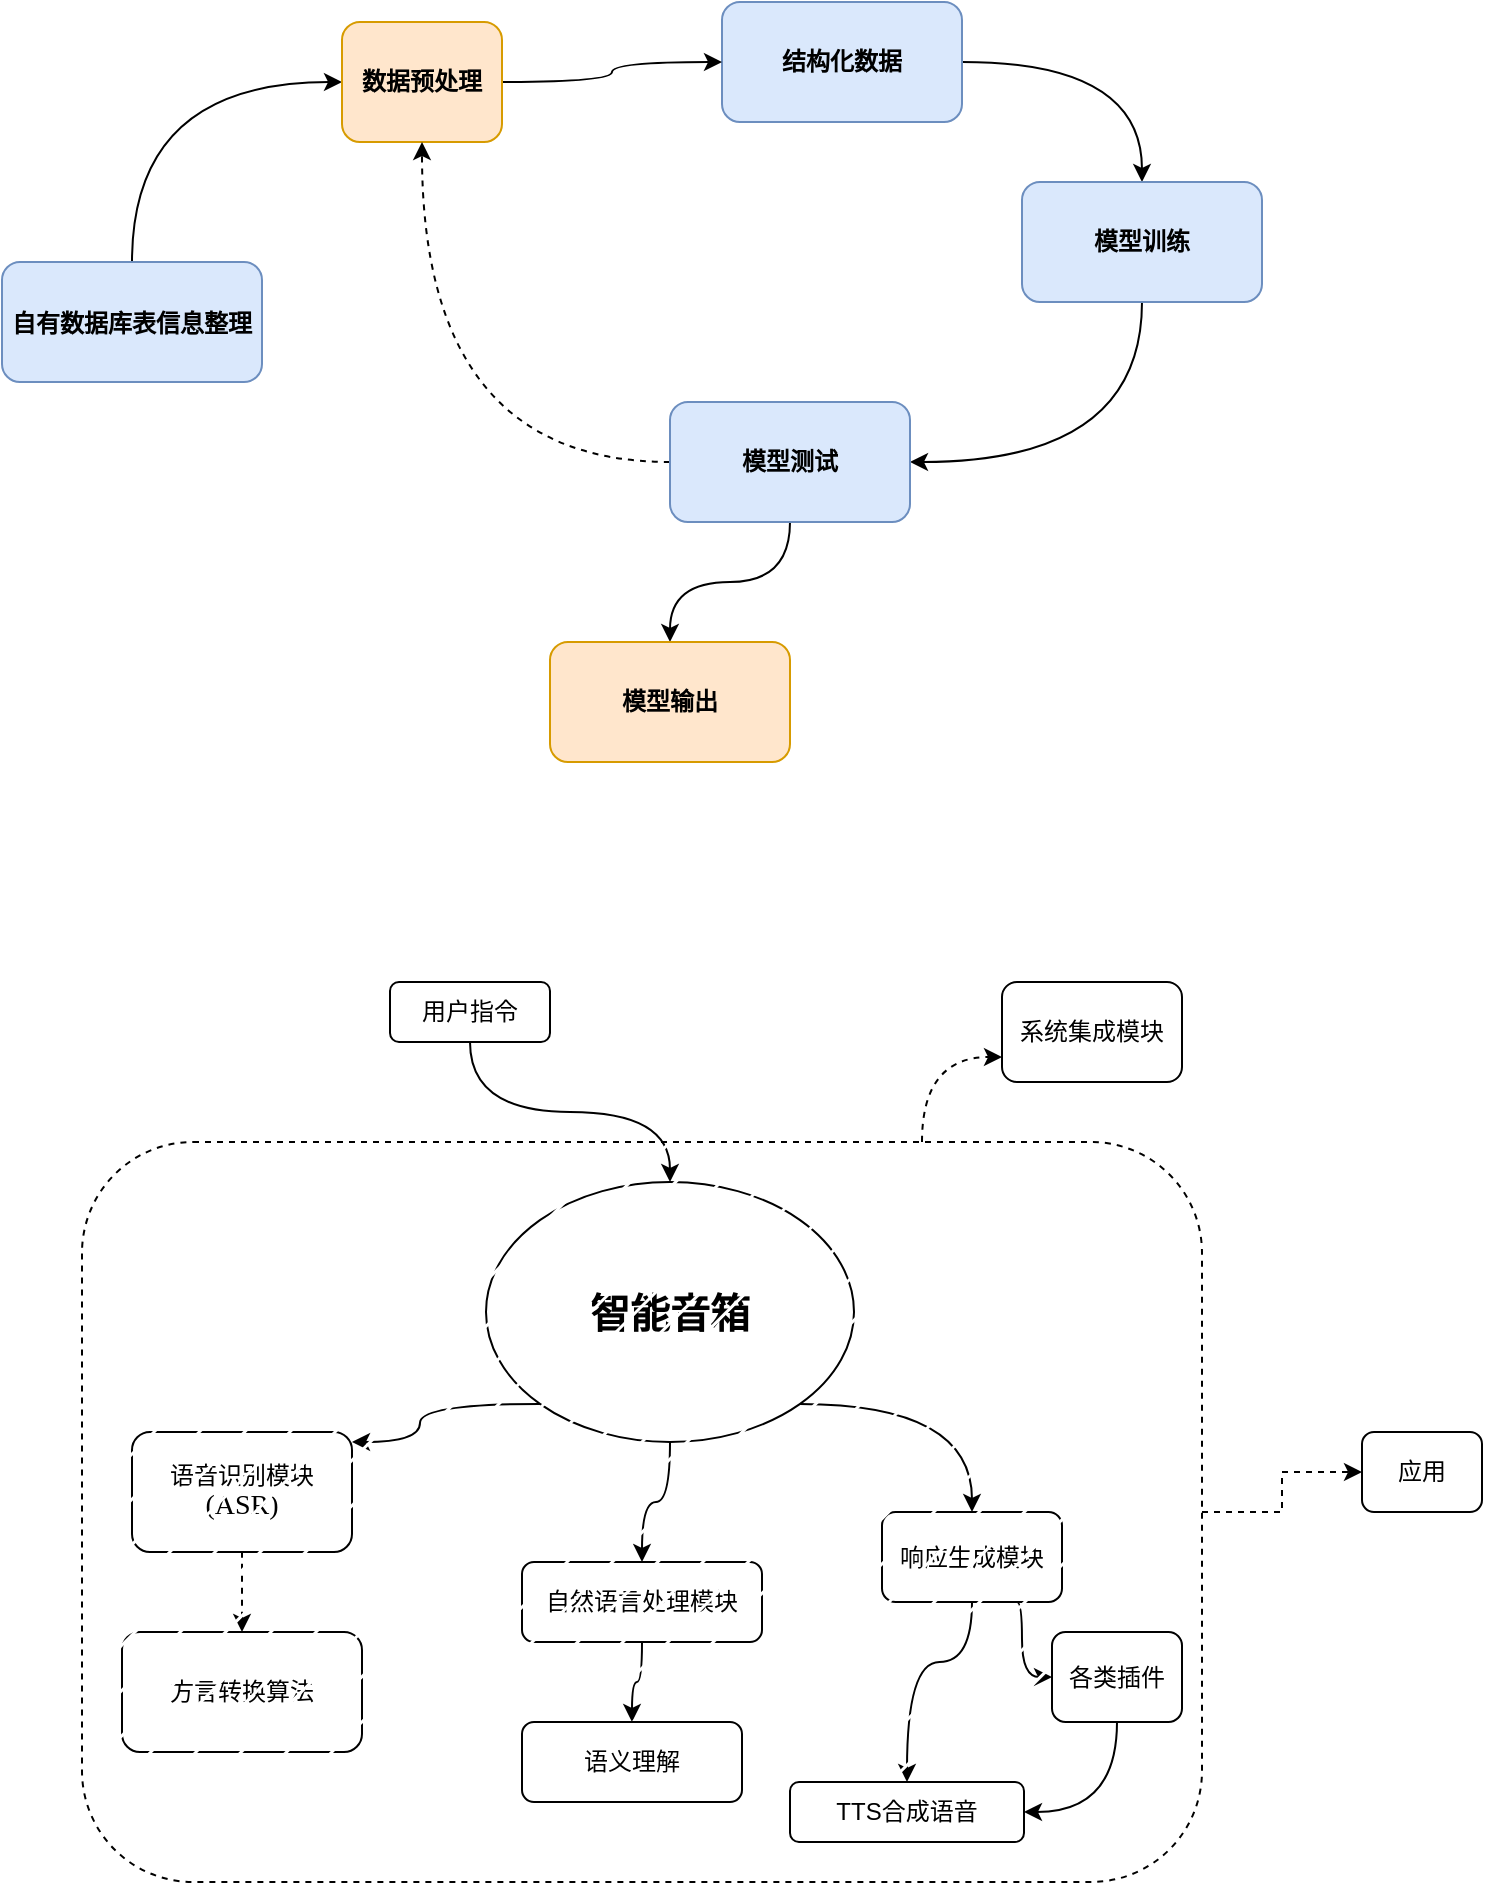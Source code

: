 <mxfile version="21.5.2" type="github">
  <diagram id="C5RBs43oDa-KdzZeNtuy" name="Page-1">
    <mxGraphModel dx="1221" dy="743" grid="1" gridSize="10" guides="1" tooltips="1" connect="1" arrows="1" fold="1" page="1" pageScale="1" pageWidth="827" pageHeight="1169" math="0" shadow="0">
      <root>
        <mxCell id="WIyWlLk6GJQsqaUBKTNV-0" />
        <mxCell id="WIyWlLk6GJQsqaUBKTNV-1" parent="WIyWlLk6GJQsqaUBKTNV-0" />
        <mxCell id="9KZ1MHiu0KIMzdp4uJZd-9" value="" style="edgeStyle=orthogonalEdgeStyle;orthogonalLoop=1;jettySize=auto;html=1;curved=1;entryX=0;entryY=0.5;entryDx=0;entryDy=0;exitX=0.5;exitY=0;exitDx=0;exitDy=0;" parent="WIyWlLk6GJQsqaUBKTNV-1" source="WIyWlLk6GJQsqaUBKTNV-3" target="9KZ1MHiu0KIMzdp4uJZd-8" edge="1">
          <mxGeometry relative="1" as="geometry" />
        </mxCell>
        <mxCell id="WIyWlLk6GJQsqaUBKTNV-3" value="&lt;h3 style=&quot;&quot;&gt;&lt;b style=&quot;font-size: 12px;&quot;&gt;自有数据库表信息&lt;/b&gt;&lt;b style=&quot;background-color: initial; border-color: var(--border-color); font-size: 12px;&quot;&gt;整理&lt;/b&gt;&lt;/h3&gt;" style="rounded=1;whiteSpace=wrap;html=1;fontSize=12;glass=0;strokeWidth=1;shadow=0;fillColor=#dae8fc;strokeColor=#6c8ebf;" parent="WIyWlLk6GJQsqaUBKTNV-1" vertex="1">
          <mxGeometry x="20" y="230" width="130" height="60" as="geometry" />
        </mxCell>
        <mxCell id="9KZ1MHiu0KIMzdp4uJZd-5" value="" style="edgeStyle=orthogonalEdgeStyle;orthogonalLoop=1;jettySize=auto;html=1;curved=1;" parent="WIyWlLk6GJQsqaUBKTNV-1" source="WIyWlLk6GJQsqaUBKTNV-7" target="9KZ1MHiu0KIMzdp4uJZd-4" edge="1">
          <mxGeometry relative="1" as="geometry" />
        </mxCell>
        <mxCell id="WIyWlLk6GJQsqaUBKTNV-7" value="&lt;b&gt;结构化数据&lt;/b&gt;" style="rounded=1;whiteSpace=wrap;html=1;fontSize=12;glass=0;strokeWidth=1;shadow=0;fillColor=#dae8fc;strokeColor=#6c8ebf;" parent="WIyWlLk6GJQsqaUBKTNV-1" vertex="1">
          <mxGeometry x="380" y="100" width="120" height="60" as="geometry" />
        </mxCell>
        <mxCell id="9KZ1MHiu0KIMzdp4uJZd-12" value="" style="edgeStyle=orthogonalEdgeStyle;orthogonalLoop=1;jettySize=auto;html=1;curved=1;entryX=1;entryY=0.5;entryDx=0;entryDy=0;exitX=0.5;exitY=1;exitDx=0;exitDy=0;" parent="WIyWlLk6GJQsqaUBKTNV-1" source="9KZ1MHiu0KIMzdp4uJZd-4" target="9KZ1MHiu0KIMzdp4uJZd-11" edge="1">
          <mxGeometry relative="1" as="geometry" />
        </mxCell>
        <mxCell id="9KZ1MHiu0KIMzdp4uJZd-4" value="&lt;b&gt;模型训练&lt;/b&gt;" style="rounded=1;whiteSpace=wrap;html=1;fillColor=#dae8fc;strokeColor=#6c8ebf;" parent="WIyWlLk6GJQsqaUBKTNV-1" vertex="1">
          <mxGeometry x="530" y="190" width="120" height="60" as="geometry" />
        </mxCell>
        <mxCell id="9KZ1MHiu0KIMzdp4uJZd-10" style="edgeStyle=orthogonalEdgeStyle;orthogonalLoop=1;jettySize=auto;html=1;entryX=0;entryY=0.5;entryDx=0;entryDy=0;curved=1;" parent="WIyWlLk6GJQsqaUBKTNV-1" source="9KZ1MHiu0KIMzdp4uJZd-8" target="WIyWlLk6GJQsqaUBKTNV-7" edge="1">
          <mxGeometry relative="1" as="geometry" />
        </mxCell>
        <mxCell id="9KZ1MHiu0KIMzdp4uJZd-8" value="&lt;b&gt;数据预处理&lt;/b&gt;" style="whiteSpace=wrap;html=1;fillColor=#ffe6cc;strokeColor=#d79b00;rounded=1;glass=0;strokeWidth=1;shadow=0;" parent="WIyWlLk6GJQsqaUBKTNV-1" vertex="1">
          <mxGeometry x="190" y="110" width="80" height="60" as="geometry" />
        </mxCell>
        <mxCell id="9KZ1MHiu0KIMzdp4uJZd-14" value="" style="edgeStyle=orthogonalEdgeStyle;orthogonalLoop=1;jettySize=auto;html=1;curved=1;" parent="WIyWlLk6GJQsqaUBKTNV-1" source="9KZ1MHiu0KIMzdp4uJZd-11" target="9KZ1MHiu0KIMzdp4uJZd-13" edge="1">
          <mxGeometry relative="1" as="geometry" />
        </mxCell>
        <mxCell id="9KZ1MHiu0KIMzdp4uJZd-16" style="edgeStyle=orthogonalEdgeStyle;orthogonalLoop=1;jettySize=auto;html=1;entryX=0.5;entryY=1;entryDx=0;entryDy=0;curved=1;dashed=1;" parent="WIyWlLk6GJQsqaUBKTNV-1" source="9KZ1MHiu0KIMzdp4uJZd-11" target="9KZ1MHiu0KIMzdp4uJZd-8" edge="1">
          <mxGeometry relative="1" as="geometry" />
        </mxCell>
        <mxCell id="9KZ1MHiu0KIMzdp4uJZd-11" value="&lt;b&gt;模型测试&lt;/b&gt;" style="whiteSpace=wrap;html=1;rounded=1;fillColor=#dae8fc;strokeColor=#6c8ebf;" parent="WIyWlLk6GJQsqaUBKTNV-1" vertex="1">
          <mxGeometry x="354" y="300" width="120" height="60" as="geometry" />
        </mxCell>
        <mxCell id="9KZ1MHiu0KIMzdp4uJZd-13" value="&lt;b&gt;模型输出&lt;/b&gt;" style="whiteSpace=wrap;html=1;rounded=1;fillColor=#ffe6cc;strokeColor=#d79b00;" parent="WIyWlLk6GJQsqaUBKTNV-1" vertex="1">
          <mxGeometry x="294" y="420" width="120" height="60" as="geometry" />
        </mxCell>
        <mxCell id="pEecKCXAQ_Mtjrnd0grH-21" value="" style="edgeStyle=orthogonalEdgeStyle;orthogonalLoop=1;jettySize=auto;html=1;curved=1;dashed=1;" parent="WIyWlLk6GJQsqaUBKTNV-1" source="pEecKCXAQ_Mtjrnd0grH-0" target="pEecKCXAQ_Mtjrnd0grH-20" edge="1">
          <mxGeometry relative="1" as="geometry" />
        </mxCell>
        <mxCell id="pEecKCXAQ_Mtjrnd0grH-0" value="语音识别模块&lt;span style=&quot;font-size:10.5pt;mso-bidi-font-size:12.0pt;font-family:&amp;quot;Times New Roman&amp;quot;,serif;&lt;br/&gt;mso-fareast-font-family:宋体;mso-font-kerning:1.0pt;mso-ansi-language:EN-US;&lt;br/&gt;mso-fareast-language:ZH-CN;mso-bidi-language:AR-SA&quot; lang=&quot;EN-US&quot;&gt;(ASR)&lt;/span&gt;" style="rounded=1;whiteSpace=wrap;html=1;" parent="WIyWlLk6GJQsqaUBKTNV-1" vertex="1">
          <mxGeometry x="85" y="815" width="110" height="60" as="geometry" />
        </mxCell>
        <mxCell id="pEecKCXAQ_Mtjrnd0grH-13" style="edgeStyle=orthogonalEdgeStyle;orthogonalLoop=1;jettySize=auto;html=1;exitX=0;exitY=1;exitDx=0;exitDy=0;curved=1;" parent="WIyWlLk6GJQsqaUBKTNV-1" source="pEecKCXAQ_Mtjrnd0grH-1" target="pEecKCXAQ_Mtjrnd0grH-0" edge="1">
          <mxGeometry relative="1" as="geometry">
            <Array as="points">
              <mxPoint x="229" y="801" />
              <mxPoint x="229" y="820" />
            </Array>
          </mxGeometry>
        </mxCell>
        <mxCell id="pEecKCXAQ_Mtjrnd0grH-15" value="" style="edgeStyle=orthogonalEdgeStyle;orthogonalLoop=1;jettySize=auto;html=1;curved=1;" parent="WIyWlLk6GJQsqaUBKTNV-1" source="pEecKCXAQ_Mtjrnd0grH-1" target="pEecKCXAQ_Mtjrnd0grH-14" edge="1">
          <mxGeometry relative="1" as="geometry" />
        </mxCell>
        <mxCell id="pEecKCXAQ_Mtjrnd0grH-17" value="" style="edgeStyle=orthogonalEdgeStyle;orthogonalLoop=1;jettySize=auto;html=1;curved=1;exitX=1;exitY=1;exitDx=0;exitDy=0;" parent="WIyWlLk6GJQsqaUBKTNV-1" source="pEecKCXAQ_Mtjrnd0grH-1" target="pEecKCXAQ_Mtjrnd0grH-16" edge="1">
          <mxGeometry relative="1" as="geometry" />
        </mxCell>
        <mxCell id="pEecKCXAQ_Mtjrnd0grH-23" style="edgeStyle=orthogonalEdgeStyle;rounded=0;orthogonalLoop=1;jettySize=auto;html=1;dashed=1;entryX=0;entryY=0.5;entryDx=0;entryDy=0;exitX=1;exitY=0.5;exitDx=0;exitDy=0;" parent="WIyWlLk6GJQsqaUBKTNV-1" source="pEecKCXAQ_Mtjrnd0grH-26" target="pEecKCXAQ_Mtjrnd0grH-24" edge="1">
          <mxGeometry relative="1" as="geometry">
            <mxPoint x="610" y="755" as="targetPoint" />
            <mxPoint x="620" y="830" as="sourcePoint" />
          </mxGeometry>
        </mxCell>
        <mxCell id="pEecKCXAQ_Mtjrnd0grH-1" value="&lt;font style=&quot;font-size: 20px;&quot;&gt;&lt;b&gt;智能音箱&lt;/b&gt;&lt;/font&gt;" style="ellipse;whiteSpace=wrap;html=1;" parent="WIyWlLk6GJQsqaUBKTNV-1" vertex="1">
          <mxGeometry x="262" y="690" width="184" height="130" as="geometry" />
        </mxCell>
        <mxCell id="pEecKCXAQ_Mtjrnd0grH-32" value="" style="edgeStyle=orthogonalEdgeStyle;orthogonalLoop=1;jettySize=auto;html=1;curved=1;" parent="WIyWlLk6GJQsqaUBKTNV-1" source="pEecKCXAQ_Mtjrnd0grH-14" target="pEecKCXAQ_Mtjrnd0grH-31" edge="1">
          <mxGeometry relative="1" as="geometry" />
        </mxCell>
        <mxCell id="pEecKCXAQ_Mtjrnd0grH-14" value="自然语言处理模块" style="rounded=1;whiteSpace=wrap;html=1;" parent="WIyWlLk6GJQsqaUBKTNV-1" vertex="1">
          <mxGeometry x="280" y="880" width="120" height="40" as="geometry" />
        </mxCell>
        <mxCell id="pEecKCXAQ_Mtjrnd0grH-34" style="edgeStyle=orthogonalEdgeStyle;orthogonalLoop=1;jettySize=auto;html=1;exitX=0.5;exitY=1;exitDx=0;exitDy=0;curved=1;entryX=0.5;entryY=0;entryDx=0;entryDy=0;" parent="WIyWlLk6GJQsqaUBKTNV-1" source="pEecKCXAQ_Mtjrnd0grH-16" target="pEecKCXAQ_Mtjrnd0grH-29" edge="1">
          <mxGeometry relative="1" as="geometry">
            <mxPoint x="460" y="970" as="targetPoint" />
            <Array as="points">
              <mxPoint x="505" y="930" />
            </Array>
          </mxGeometry>
        </mxCell>
        <mxCell id="pEecKCXAQ_Mtjrnd0grH-36" style="edgeStyle=orthogonalEdgeStyle;orthogonalLoop=1;jettySize=auto;html=1;exitX=0.75;exitY=1;exitDx=0;exitDy=0;entryX=0;entryY=0.5;entryDx=0;entryDy=0;curved=1;" parent="WIyWlLk6GJQsqaUBKTNV-1" source="pEecKCXAQ_Mtjrnd0grH-16" target="pEecKCXAQ_Mtjrnd0grH-35" edge="1">
          <mxGeometry relative="1" as="geometry">
            <Array as="points">
              <mxPoint x="530" y="900" />
            </Array>
          </mxGeometry>
        </mxCell>
        <mxCell id="pEecKCXAQ_Mtjrnd0grH-16" value="响应生成模块" style="rounded=1;whiteSpace=wrap;html=1;" parent="WIyWlLk6GJQsqaUBKTNV-1" vertex="1">
          <mxGeometry x="460" y="855" width="90" height="45" as="geometry" />
        </mxCell>
        <mxCell id="pEecKCXAQ_Mtjrnd0grH-19" style="edgeStyle=orthogonalEdgeStyle;orthogonalLoop=1;jettySize=auto;html=1;strokeColor=default;curved=1;" parent="WIyWlLk6GJQsqaUBKTNV-1" source="pEecKCXAQ_Mtjrnd0grH-18" target="pEecKCXAQ_Mtjrnd0grH-1" edge="1">
          <mxGeometry relative="1" as="geometry" />
        </mxCell>
        <mxCell id="pEecKCXAQ_Mtjrnd0grH-18" value="用户指令" style="rounded=1;whiteSpace=wrap;html=1;" parent="WIyWlLk6GJQsqaUBKTNV-1" vertex="1">
          <mxGeometry x="214" y="590" width="80" height="30" as="geometry" />
        </mxCell>
        <mxCell id="pEecKCXAQ_Mtjrnd0grH-20" value="方言转换算法" style="whiteSpace=wrap;html=1;rounded=1;" parent="WIyWlLk6GJQsqaUBKTNV-1" vertex="1">
          <mxGeometry x="80" y="915" width="120" height="60" as="geometry" />
        </mxCell>
        <mxCell id="pEecKCXAQ_Mtjrnd0grH-24" value="应用" style="rounded=1;whiteSpace=wrap;html=1;" parent="WIyWlLk6GJQsqaUBKTNV-1" vertex="1">
          <mxGeometry x="700" y="815" width="60" height="40" as="geometry" />
        </mxCell>
        <mxCell id="pEecKCXAQ_Mtjrnd0grH-27" style="edgeStyle=orthogonalEdgeStyle;orthogonalLoop=1;jettySize=auto;html=1;exitX=0.75;exitY=0;exitDx=0;exitDy=0;entryX=0;entryY=0.75;entryDx=0;entryDy=0;curved=1;dashed=1;" parent="WIyWlLk6GJQsqaUBKTNV-1" source="pEecKCXAQ_Mtjrnd0grH-26" target="pEecKCXAQ_Mtjrnd0grH-28" edge="1">
          <mxGeometry relative="1" as="geometry">
            <mxPoint x="530" y="600" as="targetPoint" />
          </mxGeometry>
        </mxCell>
        <mxCell id="pEecKCXAQ_Mtjrnd0grH-26" value="" style="rounded=1;whiteSpace=wrap;html=1;glass=0;shadow=0;fillStyle=hatch;dashed=1;" parent="WIyWlLk6GJQsqaUBKTNV-1" vertex="1">
          <mxGeometry x="60" y="670" width="560" height="370" as="geometry" />
        </mxCell>
        <mxCell id="pEecKCXAQ_Mtjrnd0grH-28" value="系统集成模块" style="rounded=1;whiteSpace=wrap;html=1;" parent="WIyWlLk6GJQsqaUBKTNV-1" vertex="1">
          <mxGeometry x="520" y="590" width="90" height="50" as="geometry" />
        </mxCell>
        <mxCell id="pEecKCXAQ_Mtjrnd0grH-29" value="TTS合成语音" style="rounded=1;whiteSpace=wrap;html=1;" parent="WIyWlLk6GJQsqaUBKTNV-1" vertex="1">
          <mxGeometry x="414" y="990" width="117" height="30" as="geometry" />
        </mxCell>
        <mxCell id="pEecKCXAQ_Mtjrnd0grH-31" value="语义理解" style="rounded=1;whiteSpace=wrap;html=1;" parent="WIyWlLk6GJQsqaUBKTNV-1" vertex="1">
          <mxGeometry x="280" y="960" width="110" height="40" as="geometry" />
        </mxCell>
        <mxCell id="pEecKCXAQ_Mtjrnd0grH-37" style="edgeStyle=orthogonalEdgeStyle;orthogonalLoop=1;jettySize=auto;html=1;entryX=1;entryY=0.5;entryDx=0;entryDy=0;curved=1;exitX=0.5;exitY=1;exitDx=0;exitDy=0;" parent="WIyWlLk6GJQsqaUBKTNV-1" source="pEecKCXAQ_Mtjrnd0grH-35" target="pEecKCXAQ_Mtjrnd0grH-29" edge="1">
          <mxGeometry relative="1" as="geometry" />
        </mxCell>
        <mxCell id="pEecKCXAQ_Mtjrnd0grH-35" value="各类插件" style="rounded=1;whiteSpace=wrap;html=1;" parent="WIyWlLk6GJQsqaUBKTNV-1" vertex="1">
          <mxGeometry x="545" y="915" width="65" height="45" as="geometry" />
        </mxCell>
      </root>
    </mxGraphModel>
  </diagram>
</mxfile>
